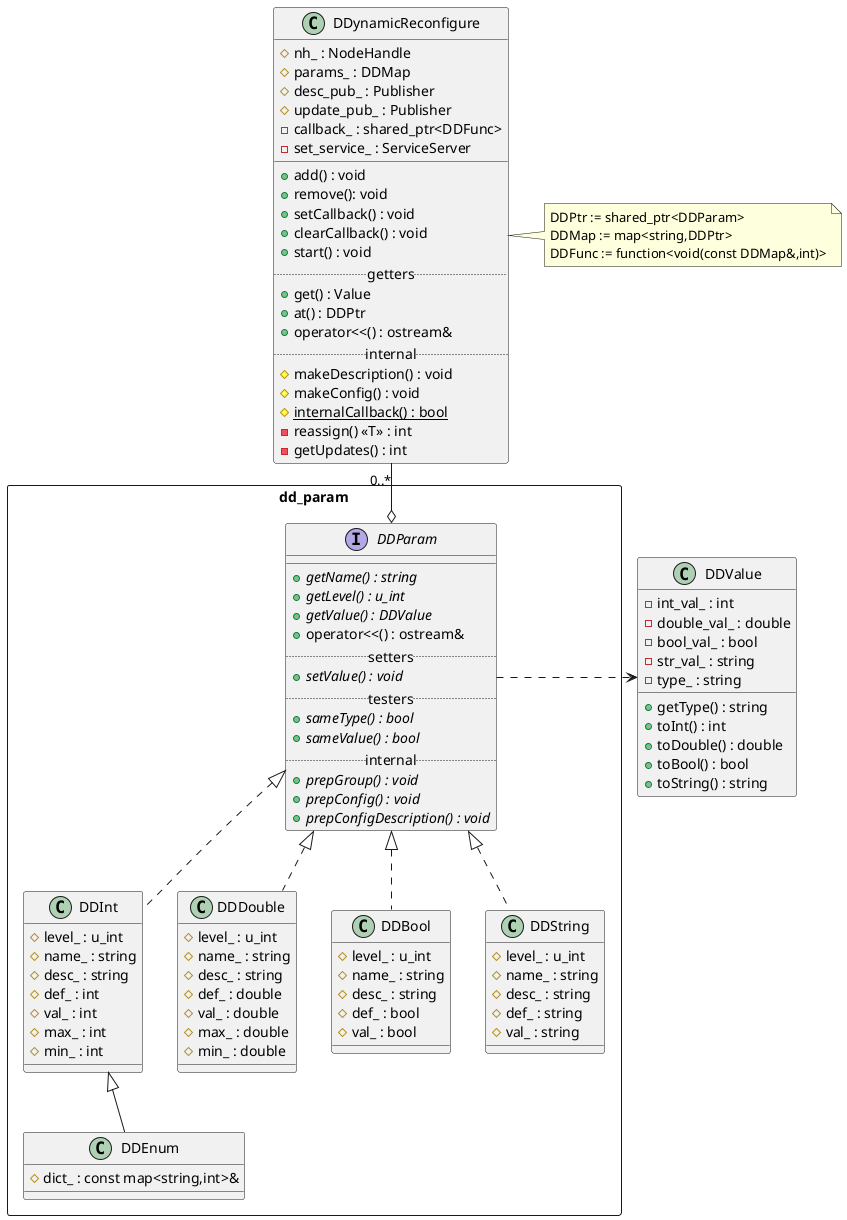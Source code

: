 @startuml
class DDynamicReconfigure {
    #nh_ : NodeHandle
    #params_ : DDMap
    #desc_pub_ : Publisher
    #update_pub_ : Publisher
    -callback_ : shared_ptr<DDFunc>
    -set_service_ : ServiceServer
    __
    +add() : void
    +remove(): void
    +setCallback() : void
    +clearCallback() : void
    +start() : void
    ..getters..
    +get() : Value
    +at() : DDPtr
    +operator<<() : ostream&
    ..internal..
    #makeDescription() : void
    #makeConfig() : void
    #{static} internalCallback() : bool
    -reassign() <<T>> : int
    -getUpdates() : int
}
note right: DDPtr := shared_ptr<DDParam>\nDDMap := map<string,DDPtr>\nDDFunc := function<void(const DDMap&,int)>
class DDValue {
    -int_val_ : int
    -double_val_ : double
    -bool_val_ : bool
    -str_val_ : string
    -type_ : string
    +getType() : string
    +toInt() : int
    +toDouble() : double
    +toBool() : bool
    +toString() : string
}
package dd_param <<Rectangle>> {
    interface DDParam {
        __
        +{abstract} getName() : string
        +{abstract} getLevel() : u_int
        +{abstract} getValue() : DDValue
        +operator<<() : ostream&
        ..setters..
        +{abstract} setValue() : void
        ..testers..
        +{abstract} sameType() : bool
        +{abstract} sameValue() : bool
        ..internal..
        +{abstract} prepGroup() : void
        +{abstract} prepConfig() : void
        +{abstract} prepConfigDescription() : void
    }
    class DDInt {
        #level_ : u_int
        #name_ : string
        #desc_ : string
        #def_ : int
        #val_ : int
        #max_ : int
        #min_ : int
    }
    class DDDouble {
        #level_ : u_int
        #name_ : string
        #desc_ : string
        #def_ : double
        #val_ : double
        #max_ : double
        #min_ : double
    }
    class DDBool {
        #level_ : u_int
        #name_ : string
        #desc_ : string
        #def_ : bool
        #val_ : bool
    }
    class DDString {
        #level_ : u_int
        #name_ : string
        #desc_ : string
        #def_ : string
        #val_ : string
    }
    class DDEnum {
      #dict_ : const map<string,int>&
    }
}

DDParam .> DDValue
DDInt .u.|> DDParam
DDDouble .u.|> DDParam
DDBool .u.|> DDParam
DDString .u.|> DDParam
DDEnum -u-|> DDInt
DDynamicReconfigure "0..*" --o DDParam
@enduml